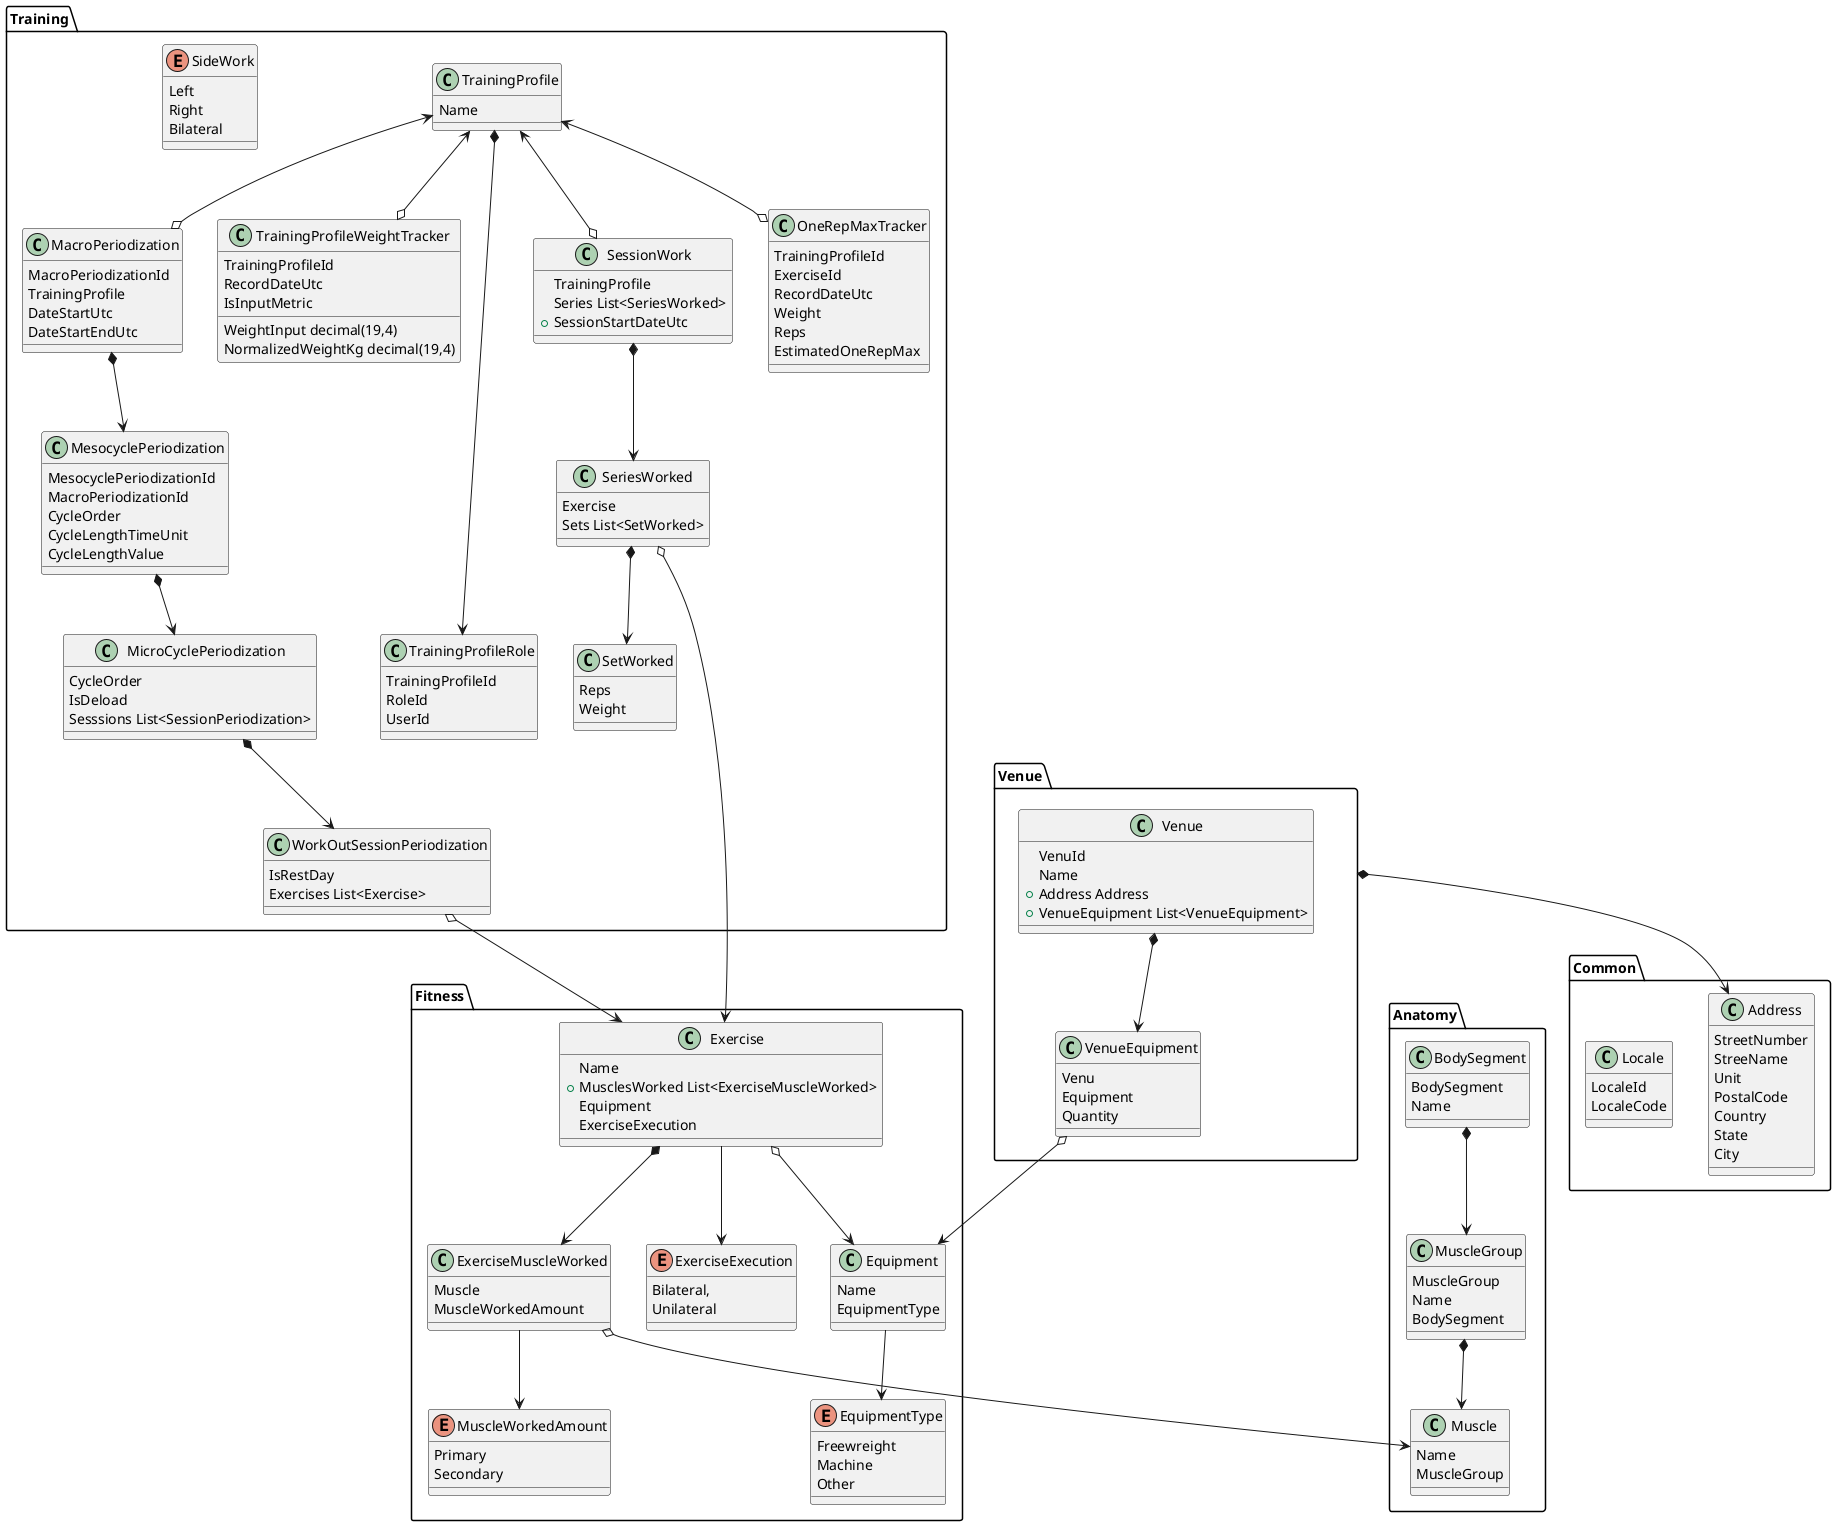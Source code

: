 @startuml

package Anatomy {
    class MuscleGroup {
        MuscleGroup
        Name
        BodySegment
    }

    class Muscle {
        Name
        MuscleGroup
    }

    class BodySegment {
        BodySegment
        Name
    }
    
    BodySegment *--> MuscleGroup
    MuscleGroup *--> Muscle
}

package Fitness {
    class Exercise {
        Name
        + MusclesWorked List<ExerciseMuscleWorked>
        Equipment        
        ExerciseExecution
    }

    class ExerciseMuscleWorked {
        Muscle
        MuscleWorkedAmount
    }

    enum MuscleWorkedAmount {
        Primary
        Secondary
    }

    class Equipment {
        Name
        EquipmentType
    }

    enum ExerciseExecution {
        Bilateral,
        Unilateral
    }
    enum EquipmentType {
        Freewreight
        Machine
        Other
    }

    Exercise *--> ExerciseMuscleWorked
    Exercise o--> Equipment
    Exercise --> ExerciseExecution
    ExerciseMuscleWorked --> MuscleWorkedAmount
    ExerciseMuscleWorked o--> Anatomy.Muscle
    Equipment --> EquipmentType
}


package Training {
    class TrainingProfile {
        Name
    }

    class MacroPeriodization
    {
        MacroPeriodizationId
        TrainingProfile
        DateStartUtc
        DateStartEndUtc
    }

    class MesocyclePeriodization
    {
        MesocyclePeriodizationId
        MacroPeriodizationId
        CycleOrder        
        CycleLengthTimeUnit
        CycleLengthValue
    }

    class MicroCyclePeriodization
    {
        CycleOrder
        IsDeload        
        Sesssions List<SessionPeriodization>
    }

    class WorkOutSessionPeriodization
    {
        IsRestDay
        Exercises List<Exercise> 
    }

    class TrainingProfileWeightTracker {
        TrainingProfileId
        RecordDateUtc
        WeightInput decimal(19,4)
        IsInputMetric
        NormalizedWeightKg decimal(19,4)
    }

    class TrainingProfileRole {
        TrainingProfileId
        RoleId
        UserId
    }

    class SessionWork {
        TrainingProfile
        Series List<SeriesWorked>
        + SessionStartDateUtc
    }

    class SeriesWorked {
        Exercise
        Sets List<SetWorked>
    }

    class SetWorked {
        Reps
        Weight
    }

    class OneRepMaxTracker {
        TrainingProfileId
        ExerciseId
        RecordDateUtc
        Weight
        Reps
        EstimatedOneRepMax
    }

    enum SideWork {
        Left
        Right
        Bilateral
    }

    TrainingProfile *----> TrainingProfileRole
    TrainingProfile <--o TrainingProfileWeightTracker
    TrainingProfile <--o SessionWork
    TrainingProfile <--o OneRepMaxTracker
    TrainingProfile <--o MacroPeriodization     

    MacroPeriodization *--> MesocyclePeriodization     
    MesocyclePeriodization *--> MicroCyclePeriodization
    MicroCyclePeriodization *--> WorkOutSessionPeriodization
    WorkOutSessionPeriodization o--> Fitness.Exercise
   
    SessionWork *--> SeriesWorked
    SeriesWorked *--> SetWorked
}

Training.SeriesWorked o--> Fitness.Exercise

package Venue {
    class Venue {
        VenuId
        Name  
        + Address Address      
        + VenueEquipment List<VenueEquipment>
    }

    class VenueEquipment {
        Venu
        Equipment
        Quantity
    }

    
    
    Venue *--> VenueEquipment
    
}

VenueEquipment o--> Fitness.Equipment

Venue *--> Common.Address

package Common {
    class Address {
        StreetNumber
        StreeName
        Unit
        PostalCode
        Country
        State
        City
    }

    class Locale {
        LocaleId
        LocaleCode
    }
}
@enduml